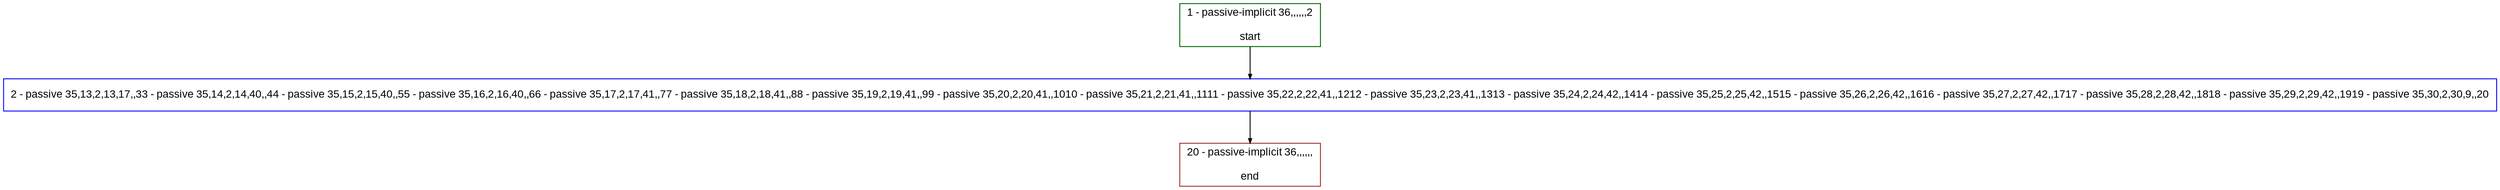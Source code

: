 digraph "" {
  graph [bgcolor="white", fillcolor="#FFFFCC", pack="true", packmode="clust", fontname="Arial", label="", fontsize="12", compound="true", style="rounded,filled"];
  node [node_initialized="no", fillcolor="white", fontname="Arial", label="", color="grey", fontsize="12", fixedsize="false", compound="true", shape="rectangle", style="filled"];
  edge [arrowtail="none", lhead="", fontcolor="black", fontname="Arial", label="", color="black", fontsize="12", arrowhead="normal", arrowsize="0.5", compound="true", ltail="", dir="forward"];
  __N1 [fillcolor="#ffffff", label="2 - passive 35,13,2,13,17,,33 - passive 35,14,2,14,40,,44 - passive 35,15,2,15,40,,55 - passive 35,16,2,16,40,,66 - passive 35,17,2,17,41,,77 - passive 35,18,2,18,41,,88 - passive 35,19,2,19,41,,99 - passive 35,20,2,20,41,,1010 - passive 35,21,2,21,41,,1111 - passive 35,22,2,22,41,,1212 - passive 35,23,2,23,41,,1313 - passive 35,24,2,24,42,,1414 - passive 35,25,2,25,42,,1515 - passive 35,26,2,26,42,,1616 - passive 35,27,2,27,42,,1717 - passive 35,28,2,28,42,,1818 - passive 35,29,2,29,42,,1919 - passive 35,30,2,30,9,,20", color="#0000ff", shape="box", style="filled"];
  __N2 [fillcolor="#ffffff", label="1 - passive-implicit 36,,,,,,2\n\nstart", color="#006400", shape="box", style="filled"];
  __N3 [fillcolor="#ffffff", label="20 - passive-implicit 36,,,,,,\n\nend", color="#a52a2a", shape="box", style="filled"];
  __N2 -> __N1 [arrowtail="none", color="#000000", label="", arrowhead="normal", dir="forward"];
  __N1 -> __N3 [arrowtail="none", color="#000000", label="", arrowhead="normal", dir="forward"];
}
